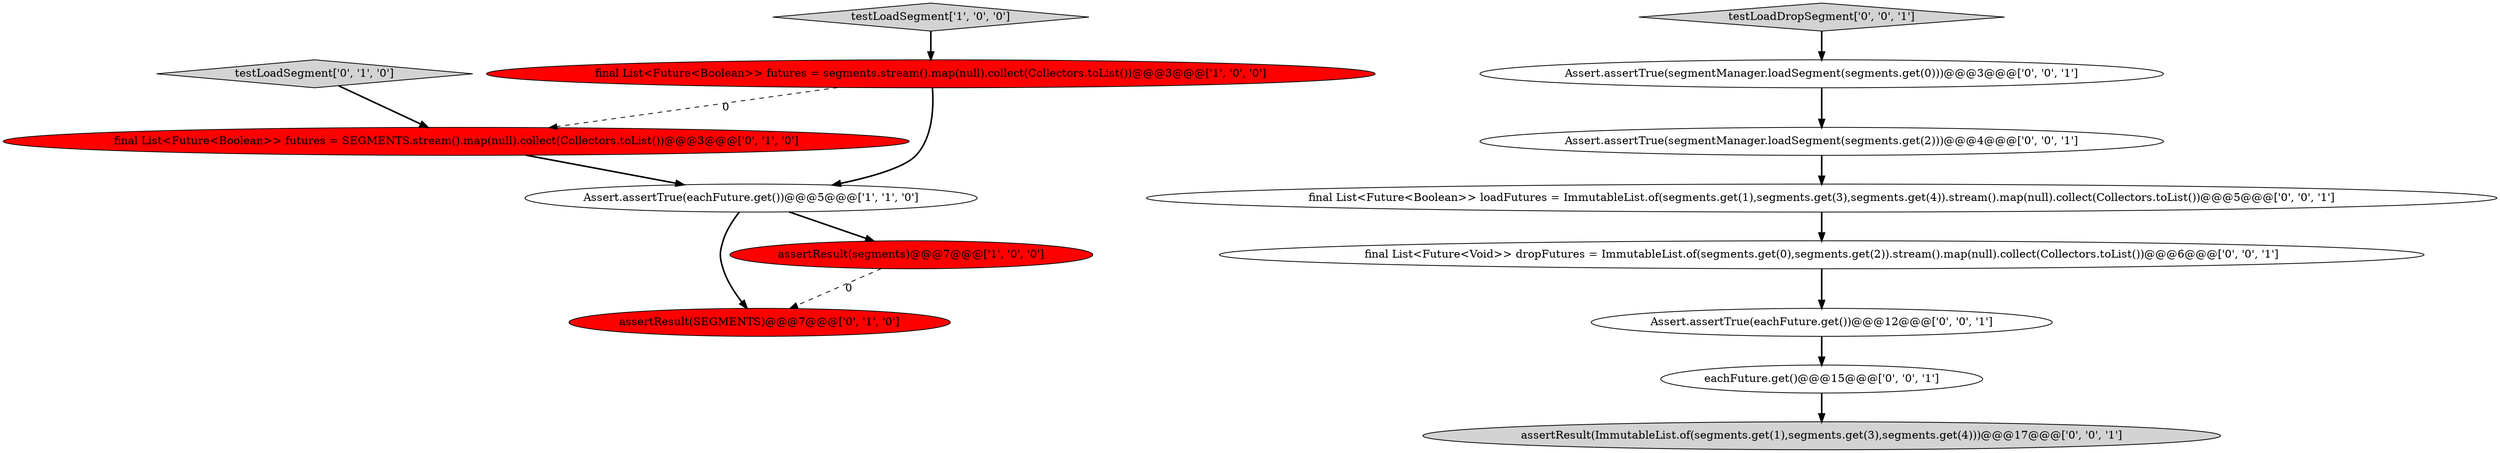 digraph {
6 [style = filled, label = "testLoadSegment['0', '1', '0']", fillcolor = lightgray, shape = diamond image = "AAA0AAABBB2BBB"];
4 [style = filled, label = "assertResult(SEGMENTS)@@@7@@@['0', '1', '0']", fillcolor = red, shape = ellipse image = "AAA1AAABBB2BBB"];
5 [style = filled, label = "final List<Future<Boolean>> futures = SEGMENTS.stream().map(null).collect(Collectors.toList())@@@3@@@['0', '1', '0']", fillcolor = red, shape = ellipse image = "AAA1AAABBB2BBB"];
0 [style = filled, label = "testLoadSegment['1', '0', '0']", fillcolor = lightgray, shape = diamond image = "AAA0AAABBB1BBB"];
8 [style = filled, label = "final List<Future<Void>> dropFutures = ImmutableList.of(segments.get(0),segments.get(2)).stream().map(null).collect(Collectors.toList())@@@6@@@['0', '0', '1']", fillcolor = white, shape = ellipse image = "AAA0AAABBB3BBB"];
11 [style = filled, label = "final List<Future<Boolean>> loadFutures = ImmutableList.of(segments.get(1),segments.get(3),segments.get(4)).stream().map(null).collect(Collectors.toList())@@@5@@@['0', '0', '1']", fillcolor = white, shape = ellipse image = "AAA0AAABBB3BBB"];
13 [style = filled, label = "assertResult(ImmutableList.of(segments.get(1),segments.get(3),segments.get(4)))@@@17@@@['0', '0', '1']", fillcolor = lightgray, shape = ellipse image = "AAA0AAABBB3BBB"];
1 [style = filled, label = "Assert.assertTrue(eachFuture.get())@@@5@@@['1', '1', '0']", fillcolor = white, shape = ellipse image = "AAA0AAABBB1BBB"];
9 [style = filled, label = "eachFuture.get()@@@15@@@['0', '0', '1']", fillcolor = white, shape = ellipse image = "AAA0AAABBB3BBB"];
10 [style = filled, label = "Assert.assertTrue(eachFuture.get())@@@12@@@['0', '0', '1']", fillcolor = white, shape = ellipse image = "AAA0AAABBB3BBB"];
3 [style = filled, label = "final List<Future<Boolean>> futures = segments.stream().map(null).collect(Collectors.toList())@@@3@@@['1', '0', '0']", fillcolor = red, shape = ellipse image = "AAA1AAABBB1BBB"];
2 [style = filled, label = "assertResult(segments)@@@7@@@['1', '0', '0']", fillcolor = red, shape = ellipse image = "AAA1AAABBB1BBB"];
7 [style = filled, label = "Assert.assertTrue(segmentManager.loadSegment(segments.get(0)))@@@3@@@['0', '0', '1']", fillcolor = white, shape = ellipse image = "AAA0AAABBB3BBB"];
14 [style = filled, label = "testLoadDropSegment['0', '0', '1']", fillcolor = lightgray, shape = diamond image = "AAA0AAABBB3BBB"];
12 [style = filled, label = "Assert.assertTrue(segmentManager.loadSegment(segments.get(2)))@@@4@@@['0', '0', '1']", fillcolor = white, shape = ellipse image = "AAA0AAABBB3BBB"];
0->3 [style = bold, label=""];
3->5 [style = dashed, label="0"];
11->8 [style = bold, label=""];
5->1 [style = bold, label=""];
6->5 [style = bold, label=""];
1->4 [style = bold, label=""];
1->2 [style = bold, label=""];
8->10 [style = bold, label=""];
10->9 [style = bold, label=""];
2->4 [style = dashed, label="0"];
3->1 [style = bold, label=""];
7->12 [style = bold, label=""];
14->7 [style = bold, label=""];
9->13 [style = bold, label=""];
12->11 [style = bold, label=""];
}
